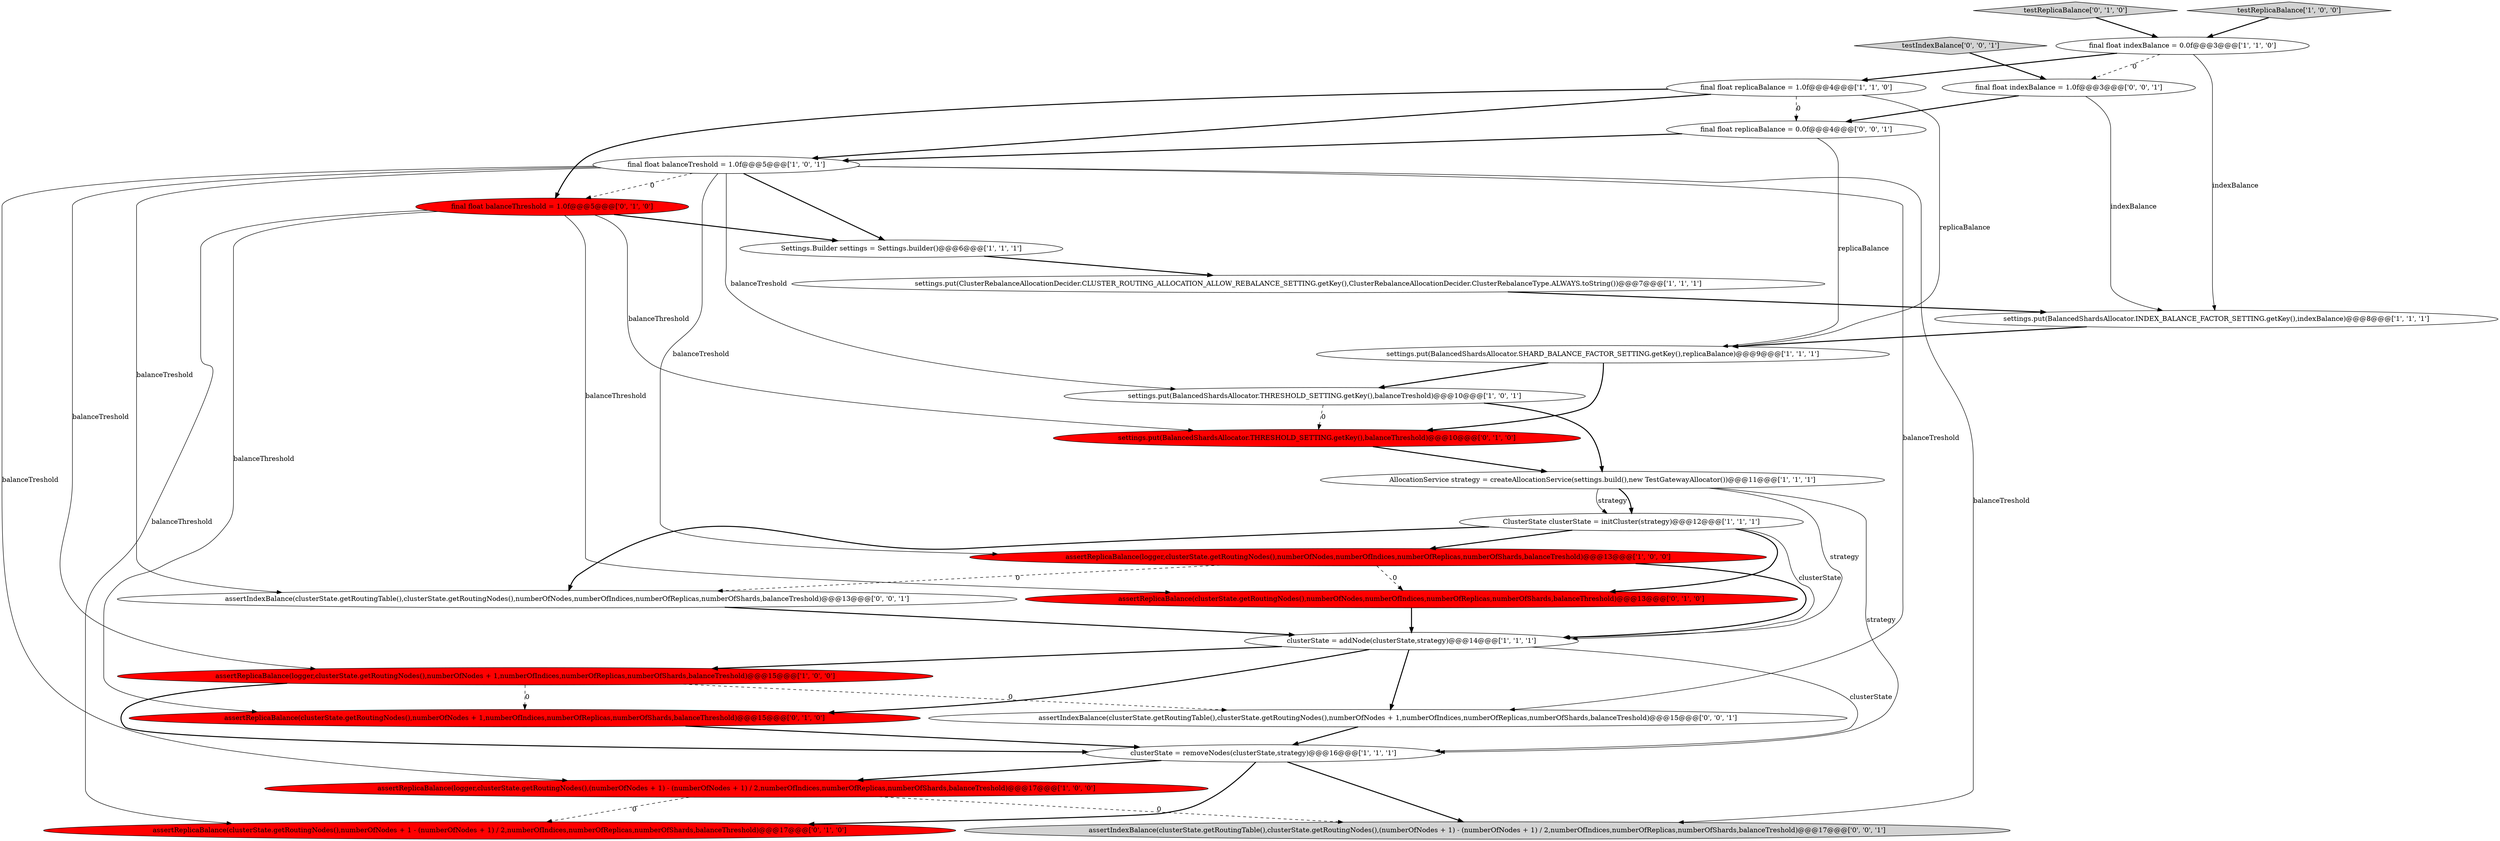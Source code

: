 digraph {
22 [style = filled, label = "final float indexBalance = 1.0f@@@3@@@['0', '0', '1']", fillcolor = white, shape = ellipse image = "AAA0AAABBB3BBB"];
21 [style = filled, label = "assertReplicaBalance(clusterState.getRoutingNodes(),numberOfNodes + 1 - (numberOfNodes + 1) / 2,numberOfIndices,numberOfReplicas,numberOfShards,balanceThreshold)@@@17@@@['0', '1', '0']", fillcolor = red, shape = ellipse image = "AAA1AAABBB2BBB"];
15 [style = filled, label = "settings.put(BalancedShardsAllocator.INDEX_BALANCE_FACTOR_SETTING.getKey(),indexBalance)@@@8@@@['1', '1', '1']", fillcolor = white, shape = ellipse image = "AAA0AAABBB1BBB"];
23 [style = filled, label = "testIndexBalance['0', '0', '1']", fillcolor = lightgray, shape = diamond image = "AAA0AAABBB3BBB"];
16 [style = filled, label = "final float balanceThreshold = 1.0f@@@5@@@['0', '1', '0']", fillcolor = red, shape = ellipse image = "AAA1AAABBB2BBB"];
9 [style = filled, label = "assertReplicaBalance(logger,clusterState.getRoutingNodes(),numberOfNodes + 1,numberOfIndices,numberOfReplicas,numberOfShards,balanceTreshold)@@@15@@@['1', '0', '0']", fillcolor = red, shape = ellipse image = "AAA1AAABBB1BBB"];
17 [style = filled, label = "settings.put(BalancedShardsAllocator.THRESHOLD_SETTING.getKey(),balanceThreshold)@@@10@@@['0', '1', '0']", fillcolor = red, shape = ellipse image = "AAA1AAABBB2BBB"];
1 [style = filled, label = "settings.put(ClusterRebalanceAllocationDecider.CLUSTER_ROUTING_ALLOCATION_ALLOW_REBALANCE_SETTING.getKey(),ClusterRebalanceAllocationDecider.ClusterRebalanceType.ALWAYS.toString())@@@7@@@['1', '1', '1']", fillcolor = white, shape = ellipse image = "AAA0AAABBB1BBB"];
12 [style = filled, label = "clusterState = addNode(clusterState,strategy)@@@14@@@['1', '1', '1']", fillcolor = white, shape = ellipse image = "AAA0AAABBB1BBB"];
2 [style = filled, label = "settings.put(BalancedShardsAllocator.SHARD_BALANCE_FACTOR_SETTING.getKey(),replicaBalance)@@@9@@@['1', '1', '1']", fillcolor = white, shape = ellipse image = "AAA0AAABBB1BBB"];
8 [style = filled, label = "settings.put(BalancedShardsAllocator.THRESHOLD_SETTING.getKey(),balanceTreshold)@@@10@@@['1', '0', '1']", fillcolor = white, shape = ellipse image = "AAA0AAABBB1BBB"];
0 [style = filled, label = "Settings.Builder settings = Settings.builder()@@@6@@@['1', '1', '1']", fillcolor = white, shape = ellipse image = "AAA0AAABBB1BBB"];
20 [style = filled, label = "testReplicaBalance['0', '1', '0']", fillcolor = lightgray, shape = diamond image = "AAA0AAABBB2BBB"];
11 [style = filled, label = "assertReplicaBalance(logger,clusterState.getRoutingNodes(),numberOfNodes,numberOfIndices,numberOfReplicas,numberOfShards,balanceTreshold)@@@13@@@['1', '0', '0']", fillcolor = red, shape = ellipse image = "AAA1AAABBB1BBB"];
10 [style = filled, label = "clusterState = removeNodes(clusterState,strategy)@@@16@@@['1', '1', '1']", fillcolor = white, shape = ellipse image = "AAA0AAABBB1BBB"];
25 [style = filled, label = "assertIndexBalance(clusterState.getRoutingTable(),clusterState.getRoutingNodes(),numberOfNodes + 1,numberOfIndices,numberOfReplicas,numberOfShards,balanceTreshold)@@@15@@@['0', '0', '1']", fillcolor = white, shape = ellipse image = "AAA0AAABBB3BBB"];
27 [style = filled, label = "final float replicaBalance = 0.0f@@@4@@@['0', '0', '1']", fillcolor = white, shape = ellipse image = "AAA0AAABBB3BBB"];
3 [style = filled, label = "ClusterState clusterState = initCluster(strategy)@@@12@@@['1', '1', '1']", fillcolor = white, shape = ellipse image = "AAA0AAABBB1BBB"];
24 [style = filled, label = "assertIndexBalance(clusterState.getRoutingTable(),clusterState.getRoutingNodes(),numberOfNodes,numberOfIndices,numberOfReplicas,numberOfShards,balanceTreshold)@@@13@@@['0', '0', '1']", fillcolor = white, shape = ellipse image = "AAA0AAABBB3BBB"];
6 [style = filled, label = "final float replicaBalance = 1.0f@@@4@@@['1', '1', '0']", fillcolor = white, shape = ellipse image = "AAA0AAABBB1BBB"];
5 [style = filled, label = "final float balanceTreshold = 1.0f@@@5@@@['1', '0', '1']", fillcolor = white, shape = ellipse image = "AAA0AAABBB1BBB"];
4 [style = filled, label = "assertReplicaBalance(logger,clusterState.getRoutingNodes(),(numberOfNodes + 1) - (numberOfNodes + 1) / 2,numberOfIndices,numberOfReplicas,numberOfShards,balanceTreshold)@@@17@@@['1', '0', '0']", fillcolor = red, shape = ellipse image = "AAA1AAABBB1BBB"];
14 [style = filled, label = "testReplicaBalance['1', '0', '0']", fillcolor = lightgray, shape = diamond image = "AAA0AAABBB1BBB"];
18 [style = filled, label = "assertReplicaBalance(clusterState.getRoutingNodes(),numberOfNodes + 1,numberOfIndices,numberOfReplicas,numberOfShards,balanceThreshold)@@@15@@@['0', '1', '0']", fillcolor = red, shape = ellipse image = "AAA1AAABBB2BBB"];
26 [style = filled, label = "assertIndexBalance(clusterState.getRoutingTable(),clusterState.getRoutingNodes(),(numberOfNodes + 1) - (numberOfNodes + 1) / 2,numberOfIndices,numberOfReplicas,numberOfShards,balanceTreshold)@@@17@@@['0', '0', '1']", fillcolor = lightgray, shape = ellipse image = "AAA0AAABBB3BBB"];
19 [style = filled, label = "assertReplicaBalance(clusterState.getRoutingNodes(),numberOfNodes,numberOfIndices,numberOfReplicas,numberOfShards,balanceThreshold)@@@13@@@['0', '1', '0']", fillcolor = red, shape = ellipse image = "AAA1AAABBB2BBB"];
13 [style = filled, label = "final float indexBalance = 0.0f@@@3@@@['1', '1', '0']", fillcolor = white, shape = ellipse image = "AAA0AAABBB1BBB"];
7 [style = filled, label = "AllocationService strategy = createAllocationService(settings.build(),new TestGatewayAllocator())@@@11@@@['1', '1', '1']", fillcolor = white, shape = ellipse image = "AAA0AAABBB1BBB"];
2->17 [style = bold, label=""];
24->12 [style = bold, label=""];
15->2 [style = bold, label=""];
16->0 [style = bold, label=""];
20->13 [style = bold, label=""];
19->12 [style = bold, label=""];
3->24 [style = bold, label=""];
9->18 [style = dashed, label="0"];
1->15 [style = bold, label=""];
5->9 [style = solid, label="balanceTreshold"];
3->11 [style = bold, label=""];
7->3 [style = solid, label="strategy"];
16->18 [style = solid, label="balanceThreshold"];
5->25 [style = solid, label="balanceTreshold"];
11->12 [style = bold, label=""];
10->26 [style = bold, label=""];
7->10 [style = solid, label="strategy"];
10->21 [style = bold, label=""];
4->26 [style = dashed, label="0"];
9->10 [style = bold, label=""];
12->9 [style = bold, label=""];
3->12 [style = solid, label="clusterState"];
4->21 [style = dashed, label="0"];
7->3 [style = bold, label=""];
5->26 [style = solid, label="balanceTreshold"];
8->7 [style = bold, label=""];
27->2 [style = solid, label="replicaBalance"];
17->7 [style = bold, label=""];
5->16 [style = dashed, label="0"];
6->5 [style = bold, label=""];
23->22 [style = bold, label=""];
7->12 [style = solid, label="strategy"];
16->17 [style = solid, label="balanceThreshold"];
5->11 [style = solid, label="balanceTreshold"];
18->10 [style = bold, label=""];
5->0 [style = bold, label=""];
3->19 [style = bold, label=""];
22->27 [style = bold, label=""];
5->8 [style = solid, label="balanceTreshold"];
6->16 [style = bold, label=""];
5->4 [style = solid, label="balanceTreshold"];
0->1 [style = bold, label=""];
12->25 [style = bold, label=""];
12->10 [style = solid, label="clusterState"];
11->19 [style = dashed, label="0"];
6->27 [style = dashed, label="0"];
11->24 [style = dashed, label="0"];
9->25 [style = dashed, label="0"];
12->18 [style = bold, label=""];
10->4 [style = bold, label=""];
8->17 [style = dashed, label="0"];
25->10 [style = bold, label=""];
22->15 [style = solid, label="indexBalance"];
5->24 [style = solid, label="balanceTreshold"];
14->13 [style = bold, label=""];
13->6 [style = bold, label=""];
27->5 [style = bold, label=""];
13->15 [style = solid, label="indexBalance"];
16->19 [style = solid, label="balanceThreshold"];
13->22 [style = dashed, label="0"];
16->21 [style = solid, label="balanceThreshold"];
2->8 [style = bold, label=""];
6->2 [style = solid, label="replicaBalance"];
}
